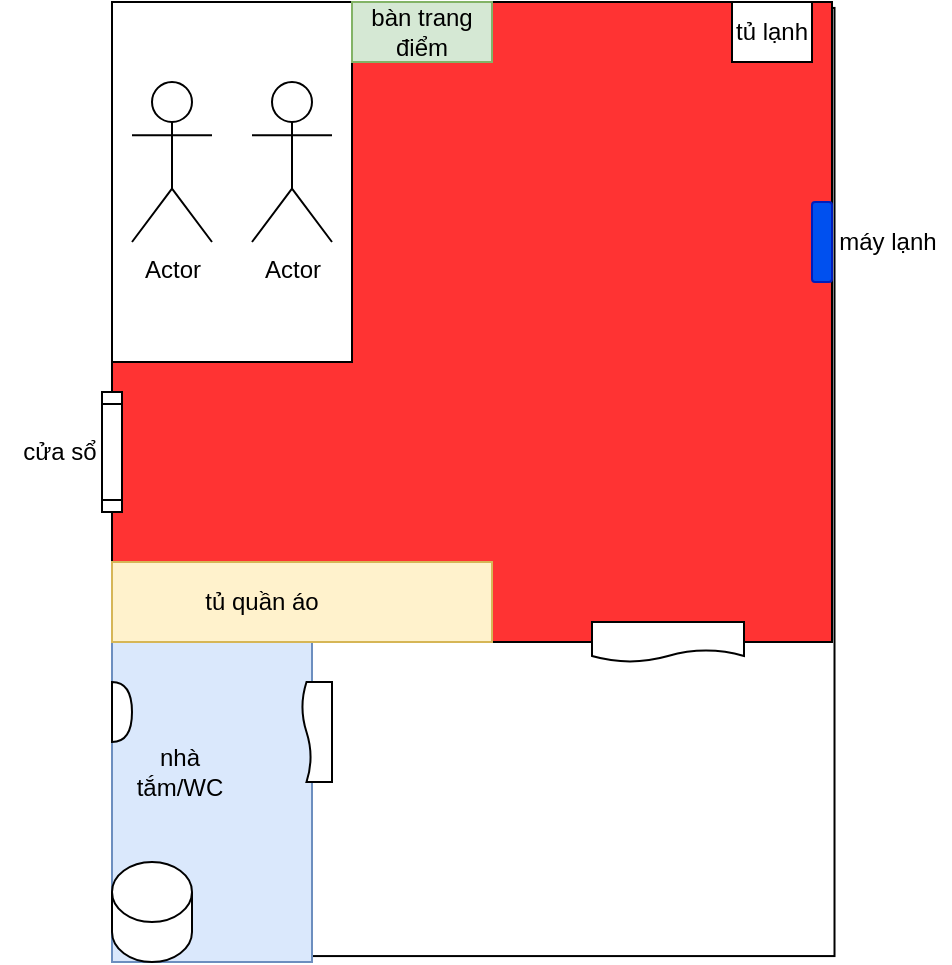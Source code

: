 <mxfile version="24.3.1" type="github">
  <diagram name="Page-1" id="d0Tqp2KHN8r35ThtvwZ_">
    <mxGraphModel dx="1050" dy="530" grid="1" gridSize="10" guides="1" tooltips="1" connect="1" arrows="1" fold="1" page="1" pageScale="1" pageWidth="827" pageHeight="1169" math="0" shadow="0">
      <root>
        <mxCell id="0" />
        <mxCell id="1" parent="0" />
        <mxCell id="86vtfXbRqKo-mEGbgUYN-2" value="" style="rounded=0;whiteSpace=wrap;html=1;rotation=-90;" vertex="1" parent="1">
          <mxGeometry x="104.22" y="200" width="474.07" height="360" as="geometry" />
        </mxCell>
        <mxCell id="86vtfXbRqKo-mEGbgUYN-3" value="" style="rounded=0;whiteSpace=wrap;html=1;fillColor=#FF3333;rotation=-90;" vertex="1" parent="1">
          <mxGeometry x="180" y="120" width="320" height="360" as="geometry" />
        </mxCell>
        <mxCell id="86vtfXbRqKo-mEGbgUYN-4" value="" style="rounded=0;whiteSpace=wrap;html=1;fillColor=#dae8fc;strokeColor=#6c8ebf;" vertex="1" parent="1">
          <mxGeometry x="160" y="460" width="100" height="160" as="geometry" />
        </mxCell>
        <mxCell id="86vtfXbRqKo-mEGbgUYN-5" value="" style="rounded=0;whiteSpace=wrap;html=1;rotation=-90;" vertex="1" parent="1">
          <mxGeometry x="130" y="170" width="180" height="120" as="geometry" />
        </mxCell>
        <mxCell id="86vtfXbRqKo-mEGbgUYN-6" value="" style="rounded=0;whiteSpace=wrap;html=1;fillColor=#fff2cc;strokeColor=#d6b656;" vertex="1" parent="1">
          <mxGeometry x="160" y="420" width="190" height="40" as="geometry" />
        </mxCell>
        <mxCell id="86vtfXbRqKo-mEGbgUYN-7" value="" style="rounded=0;whiteSpace=wrap;html=1;fillColor=#d5e8d4;strokeColor=#82b366;" vertex="1" parent="1">
          <mxGeometry x="280" y="140" width="70" height="30" as="geometry" />
        </mxCell>
        <mxCell id="86vtfXbRqKo-mEGbgUYN-9" value="" style="rounded=1;whiteSpace=wrap;html=1;rotation=-90;fillColor=#0050ef;fontColor=#ffffff;strokeColor=#001DBC;" vertex="1" parent="1">
          <mxGeometry x="495" y="255" width="40" height="10" as="geometry" />
        </mxCell>
        <mxCell id="86vtfXbRqKo-mEGbgUYN-10" value="" style="shape=document;whiteSpace=wrap;html=1;boundedLbl=1;" vertex="1" parent="1">
          <mxGeometry x="400" y="450" width="76" height="20" as="geometry" />
        </mxCell>
        <mxCell id="86vtfXbRqKo-mEGbgUYN-11" value="" style="shape=process;whiteSpace=wrap;html=1;backgroundOutline=1;rotation=-90;" vertex="1" parent="1">
          <mxGeometry x="130" y="360" width="60" height="10" as="geometry" />
        </mxCell>
        <mxCell id="86vtfXbRqKo-mEGbgUYN-12" value="" style="shape=cylinder3;whiteSpace=wrap;html=1;boundedLbl=1;backgroundOutline=1;size=15;" vertex="1" parent="1">
          <mxGeometry x="160" y="570" width="40" height="50" as="geometry" />
        </mxCell>
        <mxCell id="86vtfXbRqKo-mEGbgUYN-14" value="" style="shape=or;whiteSpace=wrap;html=1;" vertex="1" parent="1">
          <mxGeometry x="160" y="480" width="10" height="30" as="geometry" />
        </mxCell>
        <mxCell id="86vtfXbRqKo-mEGbgUYN-15" value="Actor" style="shape=umlActor;verticalLabelPosition=bottom;verticalAlign=top;html=1;outlineConnect=0;" vertex="1" parent="1">
          <mxGeometry x="170" y="180" width="40" height="80" as="geometry" />
        </mxCell>
        <mxCell id="86vtfXbRqKo-mEGbgUYN-16" value="Actor" style="shape=umlActor;verticalLabelPosition=bottom;verticalAlign=top;html=1;outlineConnect=0;" vertex="1" parent="1">
          <mxGeometry x="230" y="180" width="40" height="80" as="geometry" />
        </mxCell>
        <mxCell id="86vtfXbRqKo-mEGbgUYN-18" value="" style="shape=document;whiteSpace=wrap;html=1;boundedLbl=1;rotation=0;direction=south;" vertex="1" parent="1">
          <mxGeometry x="255" y="480" width="15" height="50" as="geometry" />
        </mxCell>
        <mxCell id="86vtfXbRqKo-mEGbgUYN-19" value="bàn trang điểm" style="text;html=1;align=center;verticalAlign=middle;whiteSpace=wrap;rounded=0;" vertex="1" parent="1">
          <mxGeometry x="280" y="140" width="70" height="30" as="geometry" />
        </mxCell>
        <mxCell id="86vtfXbRqKo-mEGbgUYN-20" value="tủ quần áo" style="text;html=1;align=center;verticalAlign=middle;whiteSpace=wrap;rounded=0;" vertex="1" parent="1">
          <mxGeometry x="170" y="425" width="130" height="30" as="geometry" />
        </mxCell>
        <mxCell id="86vtfXbRqKo-mEGbgUYN-21" value="máy lạnh" style="text;html=1;align=center;verticalAlign=middle;whiteSpace=wrap;rounded=0;" vertex="1" parent="1">
          <mxGeometry x="518.29" y="245" width="60" height="30" as="geometry" />
        </mxCell>
        <mxCell id="86vtfXbRqKo-mEGbgUYN-22" value="" style="rounded=0;whiteSpace=wrap;html=1;" vertex="1" parent="1">
          <mxGeometry x="470" y="140" width="40" height="30" as="geometry" />
        </mxCell>
        <mxCell id="86vtfXbRqKo-mEGbgUYN-23" value="tủ lạnh" style="text;html=1;align=center;verticalAlign=middle;whiteSpace=wrap;rounded=0;" vertex="1" parent="1">
          <mxGeometry x="460" y="140" width="60" height="30" as="geometry" />
        </mxCell>
        <mxCell id="86vtfXbRqKo-mEGbgUYN-24" value="cửa sổ" style="text;html=1;align=center;verticalAlign=middle;whiteSpace=wrap;rounded=0;" vertex="1" parent="1">
          <mxGeometry x="104.22" y="350" width="60" height="30" as="geometry" />
        </mxCell>
        <mxCell id="86vtfXbRqKo-mEGbgUYN-25" value="nhà tắm/WC" style="text;html=1;align=center;verticalAlign=middle;whiteSpace=wrap;rounded=0;" vertex="1" parent="1">
          <mxGeometry x="164.22" y="510" width="60" height="30" as="geometry" />
        </mxCell>
      </root>
    </mxGraphModel>
  </diagram>
</mxfile>

